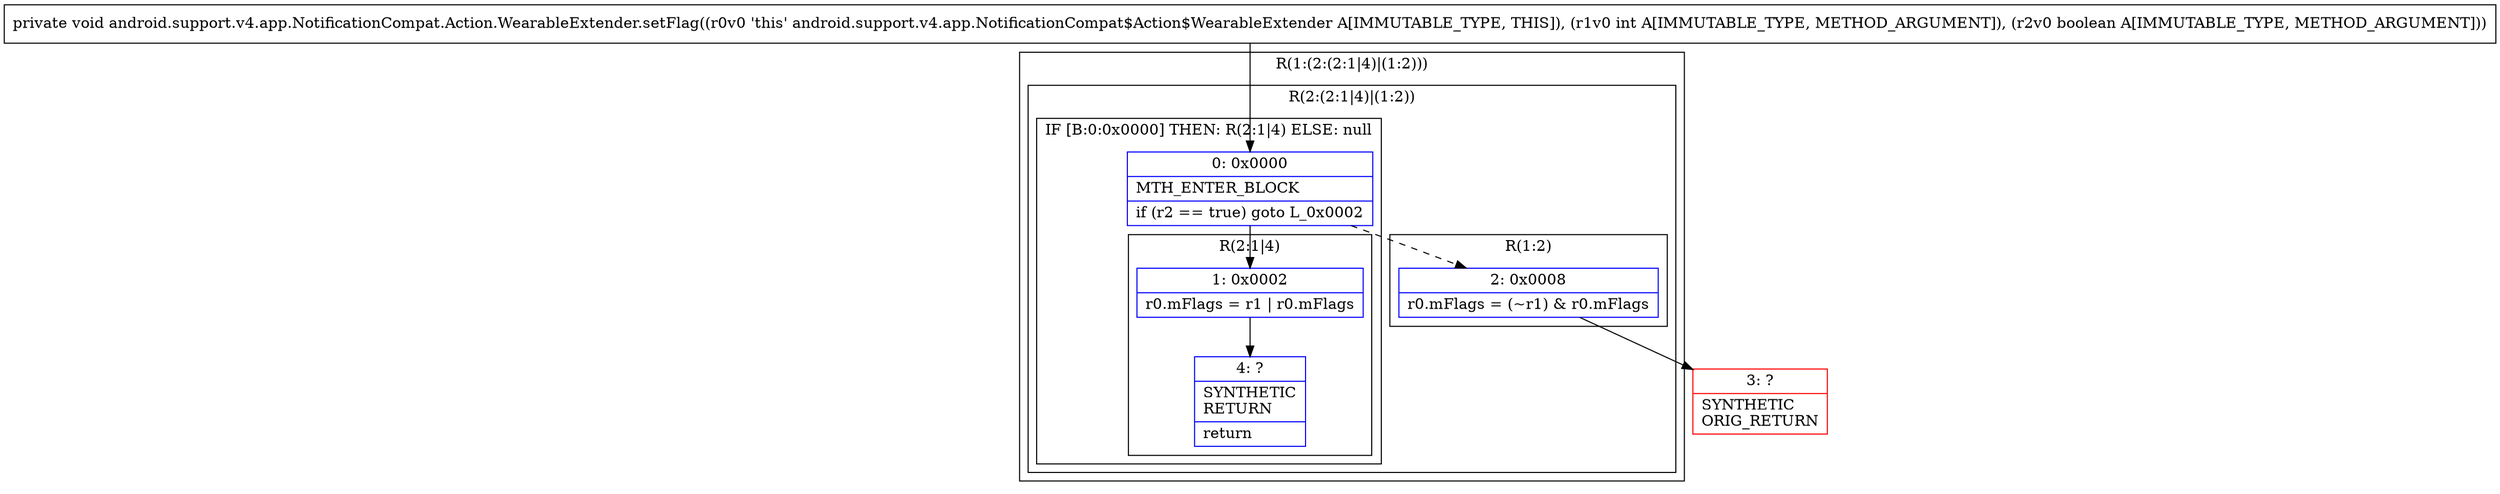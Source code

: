 digraph "CFG forandroid.support.v4.app.NotificationCompat.Action.WearableExtender.setFlag(IZ)V" {
subgraph cluster_Region_662656605 {
label = "R(1:(2:(2:1|4)|(1:2)))";
node [shape=record,color=blue];
subgraph cluster_Region_1483057036 {
label = "R(2:(2:1|4)|(1:2))";
node [shape=record,color=blue];
subgraph cluster_IfRegion_308478013 {
label = "IF [B:0:0x0000] THEN: R(2:1|4) ELSE: null";
node [shape=record,color=blue];
Node_0 [shape=record,label="{0\:\ 0x0000|MTH_ENTER_BLOCK\l|if (r2 == true) goto L_0x0002\l}"];
subgraph cluster_Region_224021594 {
label = "R(2:1|4)";
node [shape=record,color=blue];
Node_1 [shape=record,label="{1\:\ 0x0002|r0.mFlags = r1 \| r0.mFlags\l}"];
Node_4 [shape=record,label="{4\:\ ?|SYNTHETIC\lRETURN\l|return\l}"];
}
}
subgraph cluster_Region_1355427346 {
label = "R(1:2)";
node [shape=record,color=blue];
Node_2 [shape=record,label="{2\:\ 0x0008|r0.mFlags = (~r1) & r0.mFlags\l}"];
}
}
}
Node_3 [shape=record,color=red,label="{3\:\ ?|SYNTHETIC\lORIG_RETURN\l}"];
MethodNode[shape=record,label="{private void android.support.v4.app.NotificationCompat.Action.WearableExtender.setFlag((r0v0 'this' android.support.v4.app.NotificationCompat$Action$WearableExtender A[IMMUTABLE_TYPE, THIS]), (r1v0 int A[IMMUTABLE_TYPE, METHOD_ARGUMENT]), (r2v0 boolean A[IMMUTABLE_TYPE, METHOD_ARGUMENT])) }"];
MethodNode -> Node_0;
Node_0 -> Node_1;
Node_0 -> Node_2[style=dashed];
Node_1 -> Node_4;
Node_2 -> Node_3;
}

